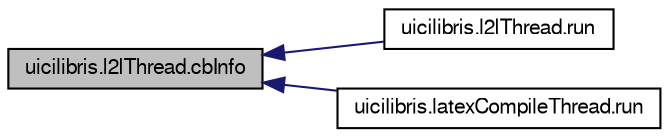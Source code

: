 digraph G
{
  edge [fontname="FreeSans",fontsize="10",labelfontname="FreeSans",labelfontsize="10"];
  node [fontname="FreeSans",fontsize="10",shape=record];
  rankdir="LR";
  Node1 [label="uicilibris.l2lThread.cbInfo",height=0.2,width=0.4,color="black", fillcolor="grey75", style="filled" fontcolor="black"];
  Node1 -> Node2 [dir="back",color="midnightblue",fontsize="10",style="solid",fontname="FreeSans"];
  Node2 [label="uicilibris.l2lThread.run",height=0.2,width=0.4,color="black", fillcolor="white", style="filled",URL="$classuicilibris_1_1l2lThread.html#a53c112a8443b3513c09e38612e867079",tooltip="turns the contents of the parent&#39;s first tab into Latex code which is fed into the second tab..."];
  Node1 -> Node3 [dir="back",color="midnightblue",fontsize="10",style="solid",fontname="FreeSans"];
  Node3 [label="uicilibris.latexCompileThread.run",height=0.2,width=0.4,color="black", fillcolor="white", style="filled",URL="$classuicilibris_1_1latexCompileThread.html#a96c9b7bd10cb6c01422d7f1c11f7b3e1",tooltip="creates an object which owns a temporary directory, launches a compilation of Latex sources inside it..."];
}
